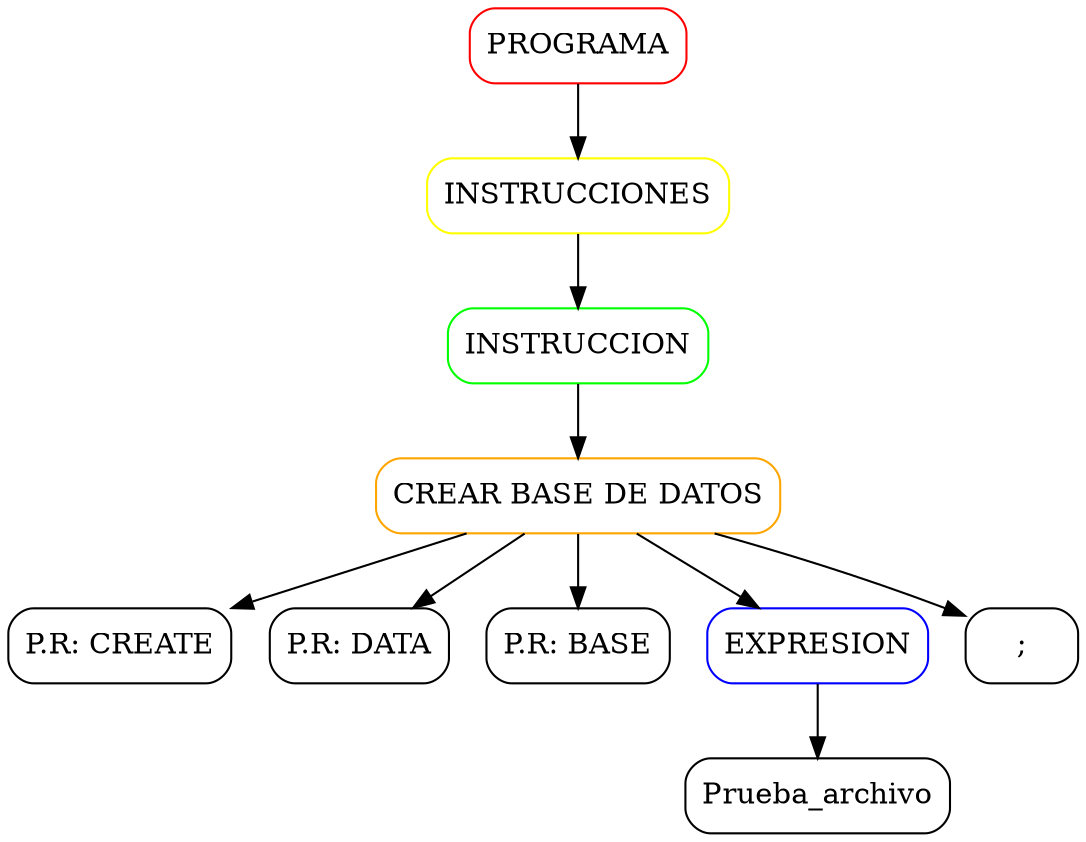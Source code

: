 digraph AST {
node [shape=box, style=rounded];
n8783095396[label="PROGRAMA" color="red"];
n6879498782[label="INSTRUCCIONES" color="yellow"];
n4758851336[label="INSTRUCCION" color="green"];
n7460290433[label="CREAR BASE DE DATOS" color="orange"];
n8664526776[label="P.R: CREATE" color="black"];
n7460290433 -> n8664526776; 
n7630887994[label="P.R: DATA" color="black"];
n7460290433 -> n7630887994; 
n8321262041[label="P.R: BASE" color="black"];
n7460290433 -> n8321262041; 
n8095777993[label="EXPRESION" color="blue"];
n2742325995[label="Prueba_archivo" color="black"];
n8095777993 -> n2742325995; 
n7460290433 -> n8095777993; 
n3309502665[label=";" color="black"];
n7460290433 -> n3309502665; 
n4758851336 -> n7460290433; 
n6879498782 -> n4758851336; 
n8783095396 -> n6879498782; 
}
